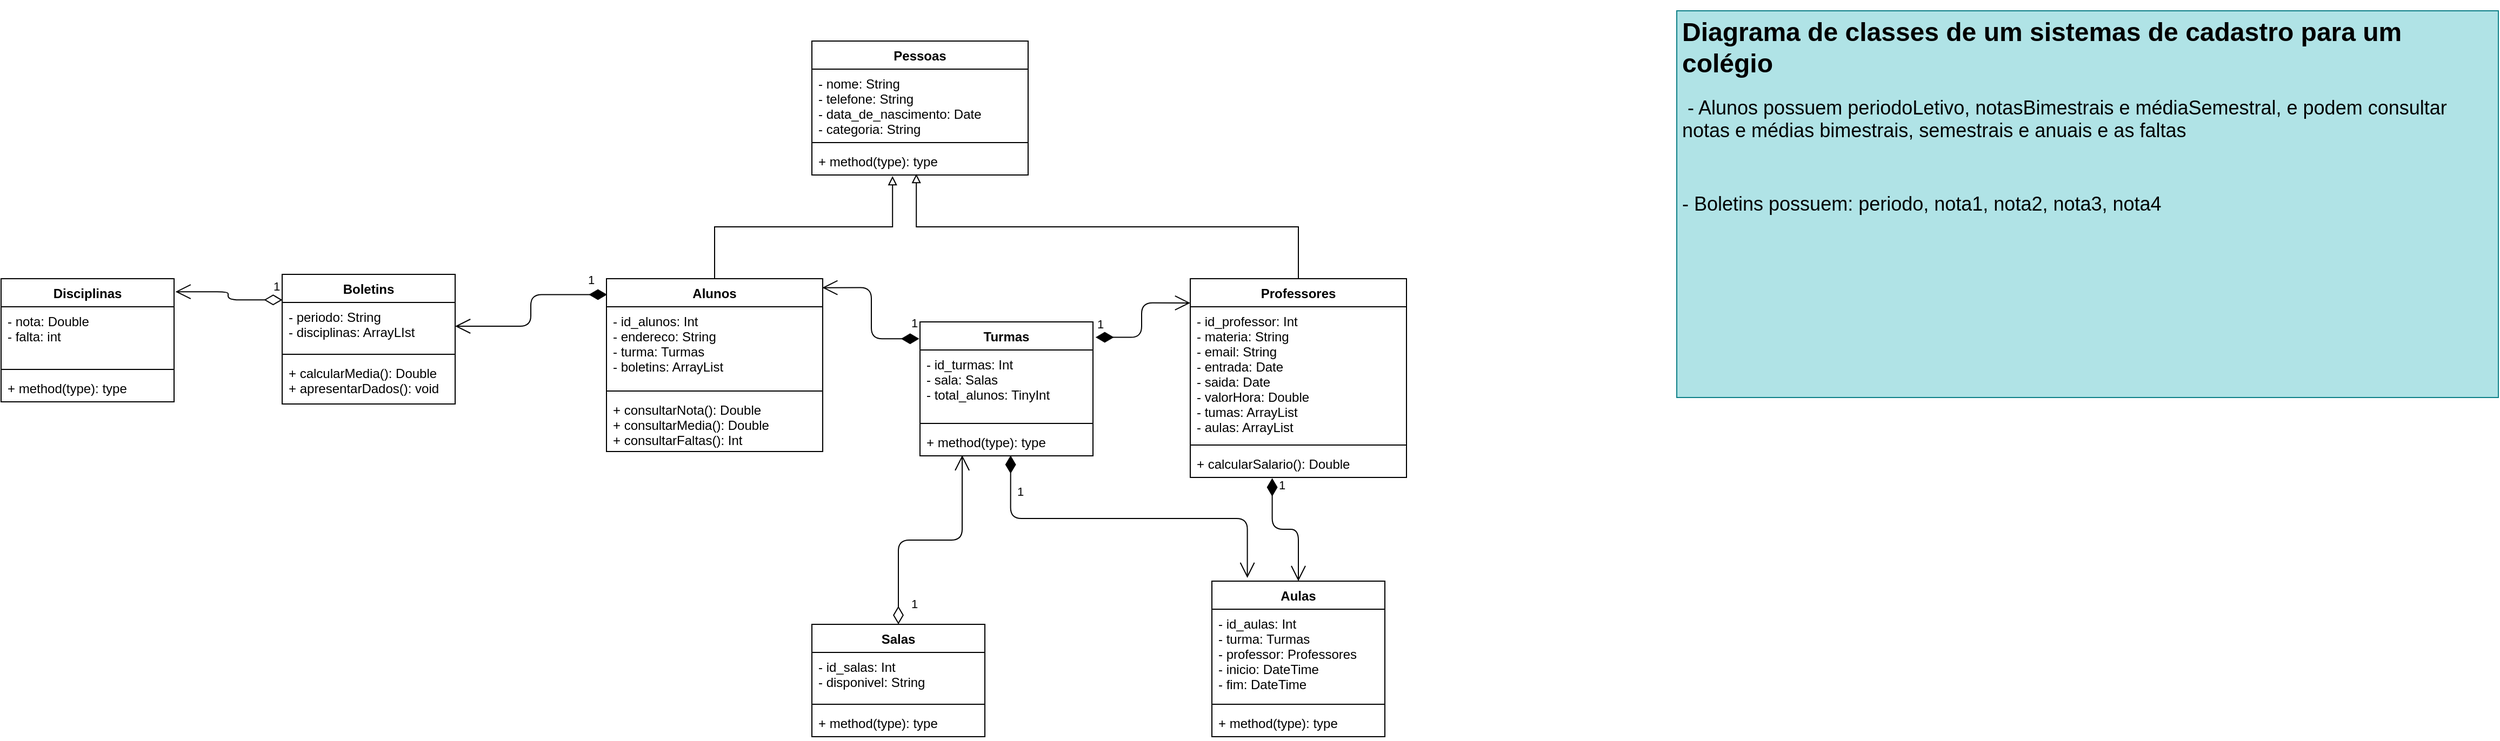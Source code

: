 <mxfile version="15.0.6" type="github">
  <diagram id="3gxOAMbR4RBR5quXN4Fo" name="Page-1">
    <mxGraphModel dx="2310" dy="881" grid="1" gridSize="10" guides="1" tooltips="1" connect="1" arrows="1" fold="1" page="1" pageScale="1" pageWidth="827" pageHeight="1169" math="0" shadow="0">
      <root>
        <mxCell id="0" />
        <mxCell id="1" parent="0" />
        <mxCell id="-NNz_gcLVpYp58dY2-dL-1" value="Turmas" style="swimlane;fontStyle=1;align=center;verticalAlign=top;childLayout=stackLayout;horizontal=1;startSize=26;horizontalStack=0;resizeParent=1;resizeParentMax=0;resizeLast=0;collapsible=1;marginBottom=0;" parent="1" vertex="1">
          <mxGeometry x="120" y="800" width="160" height="124" as="geometry" />
        </mxCell>
        <mxCell id="-NNz_gcLVpYp58dY2-dL-2" value="- id_turmas: Int&#xa;- sala: Salas&#xa;- total_alunos: TinyInt" style="text;strokeColor=none;fillColor=none;align=left;verticalAlign=top;spacingLeft=4;spacingRight=4;overflow=hidden;rotatable=0;points=[[0,0.5],[1,0.5]];portConstraint=eastwest;" parent="-NNz_gcLVpYp58dY2-dL-1" vertex="1">
          <mxGeometry y="26" width="160" height="64" as="geometry" />
        </mxCell>
        <mxCell id="-NNz_gcLVpYp58dY2-dL-3" value="" style="line;strokeWidth=1;fillColor=none;align=left;verticalAlign=middle;spacingTop=-1;spacingLeft=3;spacingRight=3;rotatable=0;labelPosition=right;points=[];portConstraint=eastwest;" parent="-NNz_gcLVpYp58dY2-dL-1" vertex="1">
          <mxGeometry y="90" width="160" height="8" as="geometry" />
        </mxCell>
        <mxCell id="-NNz_gcLVpYp58dY2-dL-4" value="+ method(type): type" style="text;strokeColor=none;fillColor=none;align=left;verticalAlign=top;spacingLeft=4;spacingRight=4;overflow=hidden;rotatable=0;points=[[0,0.5],[1,0.5]];portConstraint=eastwest;" parent="-NNz_gcLVpYp58dY2-dL-1" vertex="1">
          <mxGeometry y="98" width="160" height="26" as="geometry" />
        </mxCell>
        <mxCell id="QVgde0wYcYvtslcCwDm_-1" value="Salas" style="swimlane;fontStyle=1;align=center;verticalAlign=top;childLayout=stackLayout;horizontal=1;startSize=26;horizontalStack=0;resizeParent=1;resizeParentMax=0;resizeLast=0;collapsible=1;marginBottom=0;" parent="1" vertex="1">
          <mxGeometry x="20" y="1080" width="160" height="104" as="geometry" />
        </mxCell>
        <mxCell id="QVgde0wYcYvtslcCwDm_-2" value="- id_salas: Int&#xa;- disponivel: String&#xa;" style="text;strokeColor=none;fillColor=none;align=left;verticalAlign=top;spacingLeft=4;spacingRight=4;overflow=hidden;rotatable=0;points=[[0,0.5],[1,0.5]];portConstraint=eastwest;" parent="QVgde0wYcYvtslcCwDm_-1" vertex="1">
          <mxGeometry y="26" width="160" height="44" as="geometry" />
        </mxCell>
        <mxCell id="QVgde0wYcYvtslcCwDm_-3" value="" style="line;strokeWidth=1;fillColor=none;align=left;verticalAlign=middle;spacingTop=-1;spacingLeft=3;spacingRight=3;rotatable=0;labelPosition=right;points=[];portConstraint=eastwest;" parent="QVgde0wYcYvtslcCwDm_-1" vertex="1">
          <mxGeometry y="70" width="160" height="8" as="geometry" />
        </mxCell>
        <mxCell id="QVgde0wYcYvtslcCwDm_-4" value="+ method(type): type" style="text;strokeColor=none;fillColor=none;align=left;verticalAlign=top;spacingLeft=4;spacingRight=4;overflow=hidden;rotatable=0;points=[[0,0.5],[1,0.5]];portConstraint=eastwest;" parent="QVgde0wYcYvtslcCwDm_-1" vertex="1">
          <mxGeometry y="78" width="160" height="26" as="geometry" />
        </mxCell>
        <mxCell id="QVgde0wYcYvtslcCwDm_-5" value="Aulas" style="swimlane;fontStyle=1;align=center;verticalAlign=top;childLayout=stackLayout;horizontal=1;startSize=26;horizontalStack=0;resizeParent=1;resizeParentMax=0;resizeLast=0;collapsible=1;marginBottom=0;" parent="1" vertex="1">
          <mxGeometry x="390" y="1040" width="160" height="144" as="geometry" />
        </mxCell>
        <mxCell id="QVgde0wYcYvtslcCwDm_-6" value="- id_aulas: Int&#xa;- turma: Turmas&#xa;- professor: Professores&#xa;- inicio: DateTime&#xa;- fim: DateTime&#xa;" style="text;strokeColor=none;fillColor=none;align=left;verticalAlign=top;spacingLeft=4;spacingRight=4;overflow=hidden;rotatable=0;points=[[0,0.5],[1,0.5]];portConstraint=eastwest;" parent="QVgde0wYcYvtslcCwDm_-5" vertex="1">
          <mxGeometry y="26" width="160" height="84" as="geometry" />
        </mxCell>
        <mxCell id="QVgde0wYcYvtslcCwDm_-7" value="" style="line;strokeWidth=1;fillColor=none;align=left;verticalAlign=middle;spacingTop=-1;spacingLeft=3;spacingRight=3;rotatable=0;labelPosition=right;points=[];portConstraint=eastwest;" parent="QVgde0wYcYvtslcCwDm_-5" vertex="1">
          <mxGeometry y="110" width="160" height="8" as="geometry" />
        </mxCell>
        <mxCell id="QVgde0wYcYvtslcCwDm_-8" value="+ method(type): type" style="text;strokeColor=none;fillColor=none;align=left;verticalAlign=top;spacingLeft=4;spacingRight=4;overflow=hidden;rotatable=0;points=[[0,0.5],[1,0.5]];portConstraint=eastwest;" parent="QVgde0wYcYvtslcCwDm_-5" vertex="1">
          <mxGeometry y="118" width="160" height="26" as="geometry" />
        </mxCell>
        <mxCell id="nOvZRza75PGBeKDB9BoI-12" style="edgeStyle=orthogonalEdgeStyle;rounded=0;orthogonalLoop=1;jettySize=auto;html=1;entryX=0.483;entryY=0.962;entryDx=0;entryDy=0;entryPerimeter=0;endArrow=block;endFill=0;" edge="1" parent="1" source="QVgde0wYcYvtslcCwDm_-9" target="nOvZRza75PGBeKDB9BoI-10">
          <mxGeometry relative="1" as="geometry" />
        </mxCell>
        <mxCell id="QVgde0wYcYvtslcCwDm_-9" value="Professores" style="swimlane;fontStyle=1;align=center;verticalAlign=top;childLayout=stackLayout;horizontal=1;startSize=26;horizontalStack=0;resizeParent=1;resizeParentMax=0;resizeLast=0;collapsible=1;marginBottom=0;" parent="1" vertex="1">
          <mxGeometry x="370" y="760" width="200" height="184" as="geometry" />
        </mxCell>
        <mxCell id="QVgde0wYcYvtslcCwDm_-10" value="- id_professor: Int&#xa;- materia: String&#xa;- email: String&#xa;- entrada: Date&#xa;- saida: Date&#xa;- valorHora: Double&#xa;- tumas: ArrayList&#xa;- aulas: ArrayList" style="text;strokeColor=none;fillColor=none;align=left;verticalAlign=top;spacingLeft=4;spacingRight=4;overflow=hidden;rotatable=0;points=[[0,0.5],[1,0.5]];portConstraint=eastwest;" parent="QVgde0wYcYvtslcCwDm_-9" vertex="1">
          <mxGeometry y="26" width="200" height="124" as="geometry" />
        </mxCell>
        <mxCell id="QVgde0wYcYvtslcCwDm_-11" value="" style="line;strokeWidth=1;fillColor=none;align=left;verticalAlign=middle;spacingTop=-1;spacingLeft=3;spacingRight=3;rotatable=0;labelPosition=right;points=[];portConstraint=eastwest;" parent="QVgde0wYcYvtslcCwDm_-9" vertex="1">
          <mxGeometry y="150" width="200" height="8" as="geometry" />
        </mxCell>
        <mxCell id="QVgde0wYcYvtslcCwDm_-12" value="+ calcularSalario(): Double" style="text;strokeColor=none;fillColor=none;align=left;verticalAlign=top;spacingLeft=4;spacingRight=4;overflow=hidden;rotatable=0;points=[[0,0.5],[1,0.5]];portConstraint=eastwest;" parent="QVgde0wYcYvtslcCwDm_-9" vertex="1">
          <mxGeometry y="158" width="200" height="26" as="geometry" />
        </mxCell>
        <mxCell id="nOvZRza75PGBeKDB9BoI-11" style="edgeStyle=orthogonalEdgeStyle;rounded=0;orthogonalLoop=1;jettySize=auto;html=1;entryX=0.373;entryY=1.038;entryDx=0;entryDy=0;entryPerimeter=0;endArrow=block;endFill=0;" edge="1" parent="1" source="QVgde0wYcYvtslcCwDm_-17" target="nOvZRza75PGBeKDB9BoI-10">
          <mxGeometry relative="1" as="geometry" />
        </mxCell>
        <mxCell id="QVgde0wYcYvtslcCwDm_-17" value="Alunos" style="swimlane;fontStyle=1;align=center;verticalAlign=top;childLayout=stackLayout;horizontal=1;startSize=26;horizontalStack=0;resizeParent=1;resizeParentMax=0;resizeLast=0;collapsible=1;marginBottom=0;" parent="1" vertex="1">
          <mxGeometry x="-170" y="760" width="200" height="160" as="geometry" />
        </mxCell>
        <mxCell id="nOvZRza75PGBeKDB9BoI-19" value="- id_alunos: Int&#xa;- endereco: String&#xa;- turma: Turmas&#xa;- boletins: ArrayList&#xa;" style="text;strokeColor=none;fillColor=none;align=left;verticalAlign=top;spacingLeft=4;spacingRight=4;overflow=hidden;rotatable=0;points=[[0,0.5],[1,0.5]];portConstraint=eastwest;" vertex="1" parent="QVgde0wYcYvtslcCwDm_-17">
          <mxGeometry y="26" width="200" height="74" as="geometry" />
        </mxCell>
        <mxCell id="QVgde0wYcYvtslcCwDm_-19" value="" style="line;strokeWidth=1;fillColor=none;align=left;verticalAlign=middle;spacingTop=-1;spacingLeft=3;spacingRight=3;rotatable=0;labelPosition=right;points=[];portConstraint=eastwest;" parent="QVgde0wYcYvtslcCwDm_-17" vertex="1">
          <mxGeometry y="100" width="200" height="8" as="geometry" />
        </mxCell>
        <mxCell id="QVgde0wYcYvtslcCwDm_-20" value="+ consultarNota(): Double&#xa;+ consultarMedia(): Double&#xa;+ consultarFaltas(): Int" style="text;strokeColor=none;fillColor=none;align=left;verticalAlign=top;spacingLeft=4;spacingRight=4;overflow=hidden;rotatable=0;points=[[0,0.5],[1,0.5]];portConstraint=eastwest;" parent="QVgde0wYcYvtslcCwDm_-17" vertex="1">
          <mxGeometry y="108" width="200" height="52" as="geometry" />
        </mxCell>
        <mxCell id="nOvZRza75PGBeKDB9BoI-1" value="&lt;h1 align=&quot;left&quot;&gt;Diagrama de classes de um sistemas de cadastro para um colégio&lt;br&gt;&lt;/h1&gt;&lt;p align=&quot;left&quot;&gt;&lt;span style=&quot;font-size: 18px&quot;&gt;&amp;nbsp;- Alunos possuem periodoLetivo, notasBimestrais e médiaSemestral, e podem consultar notas e médias bimestrais, semestrais e anuais e as faltas&lt;/span&gt;&lt;/p&gt;&lt;p align=&quot;left&quot;&gt;&lt;span style=&quot;font-size: 18px&quot;&gt;&lt;br&gt;&lt;/span&gt;&lt;/p&gt;&lt;p align=&quot;left&quot;&gt;&lt;span style=&quot;font-size: 18px&quot;&gt;- Boletins possuem: periodo, nota1, nota2, nota3, nota4&lt;/span&gt;&lt;/p&gt;" style="text;html=1;strokeColor=#0e8088;fillColor=#b0e3e6;spacing=5;spacingTop=-20;whiteSpace=wrap;overflow=hidden;rounded=0;align=left;" vertex="1" parent="1">
          <mxGeometry x="820" y="512" width="760" height="358" as="geometry" />
        </mxCell>
        <mxCell id="nOvZRza75PGBeKDB9BoI-7" value="Pessoas" style="swimlane;fontStyle=1;align=center;verticalAlign=top;childLayout=stackLayout;horizontal=1;startSize=26;horizontalStack=0;resizeParent=1;resizeParentMax=0;resizeLast=0;collapsible=1;marginBottom=0;" vertex="1" parent="1">
          <mxGeometry x="20" y="540" width="200" height="124" as="geometry" />
        </mxCell>
        <mxCell id="nOvZRza75PGBeKDB9BoI-8" value="- nome: String&#xa;- telefone: String&#xa;- data_de_nascimento: Date&#xa;- categoria: String&#xa;" style="text;strokeColor=none;fillColor=none;align=left;verticalAlign=top;spacingLeft=4;spacingRight=4;overflow=hidden;rotatable=0;points=[[0,0.5],[1,0.5]];portConstraint=eastwest;" vertex="1" parent="nOvZRza75PGBeKDB9BoI-7">
          <mxGeometry y="26" width="200" height="64" as="geometry" />
        </mxCell>
        <mxCell id="nOvZRza75PGBeKDB9BoI-9" value="" style="line;strokeWidth=1;fillColor=none;align=left;verticalAlign=middle;spacingTop=-1;spacingLeft=3;spacingRight=3;rotatable=0;labelPosition=right;points=[];portConstraint=eastwest;" vertex="1" parent="nOvZRza75PGBeKDB9BoI-7">
          <mxGeometry y="90" width="200" height="8" as="geometry" />
        </mxCell>
        <mxCell id="nOvZRza75PGBeKDB9BoI-10" value="+ method(type): type" style="text;strokeColor=none;fillColor=none;align=left;verticalAlign=top;spacingLeft=4;spacingRight=4;overflow=hidden;rotatable=0;points=[[0,0.5],[1,0.5]];portConstraint=eastwest;" vertex="1" parent="nOvZRza75PGBeKDB9BoI-7">
          <mxGeometry y="98" width="200" height="26" as="geometry" />
        </mxCell>
        <mxCell id="nOvZRza75PGBeKDB9BoI-13" value="Boletins" style="swimlane;fontStyle=1;align=center;verticalAlign=top;childLayout=stackLayout;horizontal=1;startSize=26;horizontalStack=0;resizeParent=1;resizeParentMax=0;resizeLast=0;collapsible=1;marginBottom=0;" vertex="1" parent="1">
          <mxGeometry x="-470" y="756" width="160" height="120" as="geometry" />
        </mxCell>
        <mxCell id="nOvZRza75PGBeKDB9BoI-14" value="- periodo: String&#xa;- disciplinas: ArrayLIst" style="text;strokeColor=none;fillColor=none;align=left;verticalAlign=top;spacingLeft=4;spacingRight=4;overflow=hidden;rotatable=0;points=[[0,0.5],[1,0.5]];portConstraint=eastwest;" vertex="1" parent="nOvZRza75PGBeKDB9BoI-13">
          <mxGeometry y="26" width="160" height="44" as="geometry" />
        </mxCell>
        <mxCell id="nOvZRza75PGBeKDB9BoI-15" value="" style="line;strokeWidth=1;fillColor=none;align=left;verticalAlign=middle;spacingTop=-1;spacingLeft=3;spacingRight=3;rotatable=0;labelPosition=right;points=[];portConstraint=eastwest;" vertex="1" parent="nOvZRza75PGBeKDB9BoI-13">
          <mxGeometry y="70" width="160" height="8" as="geometry" />
        </mxCell>
        <mxCell id="nOvZRza75PGBeKDB9BoI-16" value="+ calcularMedia(): Double&#xa;+ apresentarDados(): void" style="text;strokeColor=none;fillColor=none;align=left;verticalAlign=top;spacingLeft=4;spacingRight=4;overflow=hidden;rotatable=0;points=[[0,0.5],[1,0.5]];portConstraint=eastwest;" vertex="1" parent="nOvZRza75PGBeKDB9BoI-13">
          <mxGeometry y="78" width="160" height="42" as="geometry" />
        </mxCell>
        <mxCell id="nOvZRza75PGBeKDB9BoI-18" value="1" style="endArrow=open;html=1;endSize=12;startArrow=diamondThin;startSize=14;startFill=1;edgeStyle=orthogonalEdgeStyle;align=left;verticalAlign=bottom;exitX=0.003;exitY=0.092;exitDx=0;exitDy=0;entryX=1;entryY=0.5;entryDx=0;entryDy=0;exitPerimeter=0;" edge="1" parent="1" source="QVgde0wYcYvtslcCwDm_-17" target="nOvZRza75PGBeKDB9BoI-14">
          <mxGeometry x="-0.764" y="-5" relative="1" as="geometry">
            <mxPoint x="-173.4" y="903.882" as="sourcePoint" />
            <mxPoint x="10" y="740" as="targetPoint" />
            <mxPoint as="offset" />
          </mxGeometry>
        </mxCell>
        <mxCell id="nOvZRza75PGBeKDB9BoI-22" value="1" style="endArrow=open;html=1;endSize=12;startArrow=diamondThin;startSize=14;startFill=1;edgeStyle=orthogonalEdgeStyle;align=left;verticalAlign=bottom;exitX=-0.004;exitY=0.126;exitDx=0;exitDy=0;exitPerimeter=0;entryX=0.998;entryY=0.052;entryDx=0;entryDy=0;entryPerimeter=0;" edge="1" parent="1" source="-NNz_gcLVpYp58dY2-dL-1" target="QVgde0wYcYvtslcCwDm_-17">
          <mxGeometry x="-0.863" y="-6" relative="1" as="geometry">
            <mxPoint x="-160" y="1050" as="sourcePoint" />
            <mxPoint y="1050" as="targetPoint" />
            <mxPoint as="offset" />
          </mxGeometry>
        </mxCell>
        <mxCell id="nOvZRza75PGBeKDB9BoI-23" value="1" style="endArrow=open;html=1;endSize=12;startArrow=diamondThin;startSize=14;startFill=1;edgeStyle=orthogonalEdgeStyle;align=left;verticalAlign=bottom;exitX=1.015;exitY=0.115;exitDx=0;exitDy=0;exitPerimeter=0;entryX=0;entryY=0.122;entryDx=0;entryDy=0;entryPerimeter=0;" edge="1" parent="1" source="-NNz_gcLVpYp58dY2-dL-1" target="QVgde0wYcYvtslcCwDm_-9">
          <mxGeometry x="-1" y="3" relative="1" as="geometry">
            <mxPoint x="190" y="1090" as="sourcePoint" />
            <mxPoint x="280" y="920" as="targetPoint" />
          </mxGeometry>
        </mxCell>
        <mxCell id="nOvZRza75PGBeKDB9BoI-24" value="1" style="endArrow=open;html=1;endSize=12;startArrow=diamondThin;startSize=14;startFill=0;edgeStyle=orthogonalEdgeStyle;align=left;verticalAlign=bottom;exitX=0.5;exitY=0;exitDx=0;exitDy=0;entryX=0.244;entryY=0.977;entryDx=0;entryDy=0;entryPerimeter=0;" edge="1" parent="1" source="QVgde0wYcYvtslcCwDm_-1" target="-NNz_gcLVpYp58dY2-dL-4">
          <mxGeometry x="-0.904" y="-10" relative="1" as="geometry">
            <mxPoint x="150" y="1050" as="sourcePoint" />
            <mxPoint x="310" y="1050" as="targetPoint" />
            <mxPoint as="offset" />
          </mxGeometry>
        </mxCell>
        <mxCell id="nOvZRza75PGBeKDB9BoI-26" value="1" style="endArrow=open;html=1;endSize=12;startArrow=diamondThin;startSize=14;startFill=1;edgeStyle=orthogonalEdgeStyle;align=left;verticalAlign=bottom;exitX=0.379;exitY=1.026;exitDx=0;exitDy=0;exitPerimeter=0;entryX=0.5;entryY=0;entryDx=0;entryDy=0;" edge="1" parent="1" source="QVgde0wYcYvtslcCwDm_-12" target="QVgde0wYcYvtslcCwDm_-5">
          <mxGeometry x="-0.744" y="4" relative="1" as="geometry">
            <mxPoint x="380" y="1000" as="sourcePoint" />
            <mxPoint x="540" y="1000" as="targetPoint" />
            <mxPoint as="offset" />
          </mxGeometry>
        </mxCell>
        <mxCell id="nOvZRza75PGBeKDB9BoI-27" value="1" style="endArrow=open;html=1;endSize=12;startArrow=diamondThin;startSize=14;startFill=1;edgeStyle=orthogonalEdgeStyle;align=left;verticalAlign=bottom;exitX=0.524;exitY=0.984;exitDx=0;exitDy=0;exitPerimeter=0;entryX=0.205;entryY=-0.021;entryDx=0;entryDy=0;entryPerimeter=0;" edge="1" parent="1" source="-NNz_gcLVpYp58dY2-dL-4" target="QVgde0wYcYvtslcCwDm_-5">
          <mxGeometry x="-0.744" y="4" relative="1" as="geometry">
            <mxPoint x="255.8" y="984.676" as="sourcePoint" />
            <mxPoint x="280" y="1080" as="targetPoint" />
            <mxPoint as="offset" />
          </mxGeometry>
        </mxCell>
        <mxCell id="nOvZRza75PGBeKDB9BoI-28" value="Disciplinas" style="swimlane;fontStyle=1;align=center;verticalAlign=top;childLayout=stackLayout;horizontal=1;startSize=26;horizontalStack=0;resizeParent=1;resizeParentMax=0;resizeLast=0;collapsible=1;marginBottom=0;" vertex="1" parent="1">
          <mxGeometry x="-730" y="760" width="160" height="114" as="geometry" />
        </mxCell>
        <mxCell id="nOvZRza75PGBeKDB9BoI-29" value="- nota: Double&#xa;- falta: int" style="text;strokeColor=none;fillColor=none;align=left;verticalAlign=top;spacingLeft=4;spacingRight=4;overflow=hidden;rotatable=0;points=[[0,0.5],[1,0.5]];portConstraint=eastwest;" vertex="1" parent="nOvZRza75PGBeKDB9BoI-28">
          <mxGeometry y="26" width="160" height="54" as="geometry" />
        </mxCell>
        <mxCell id="nOvZRza75PGBeKDB9BoI-30" value="" style="line;strokeWidth=1;fillColor=none;align=left;verticalAlign=middle;spacingTop=-1;spacingLeft=3;spacingRight=3;rotatable=0;labelPosition=right;points=[];portConstraint=eastwest;" vertex="1" parent="nOvZRza75PGBeKDB9BoI-28">
          <mxGeometry y="80" width="160" height="8" as="geometry" />
        </mxCell>
        <mxCell id="nOvZRza75PGBeKDB9BoI-31" value="+ method(type): type" style="text;strokeColor=none;fillColor=none;align=left;verticalAlign=top;spacingLeft=4;spacingRight=4;overflow=hidden;rotatable=0;points=[[0,0.5],[1,0.5]];portConstraint=eastwest;" vertex="1" parent="nOvZRza75PGBeKDB9BoI-28">
          <mxGeometry y="88" width="160" height="26" as="geometry" />
        </mxCell>
        <mxCell id="nOvZRza75PGBeKDB9BoI-33" value="1" style="endArrow=open;html=1;endSize=12;startArrow=diamondThin;startSize=14;startFill=0;edgeStyle=orthogonalEdgeStyle;align=left;verticalAlign=bottom;exitX=0.001;exitY=0.197;exitDx=0;exitDy=0;exitPerimeter=0;entryX=1.008;entryY=0.106;entryDx=0;entryDy=0;entryPerimeter=0;" edge="1" parent="1" source="nOvZRza75PGBeKDB9BoI-13" target="nOvZRza75PGBeKDB9BoI-28">
          <mxGeometry x="-0.803" y="-4" relative="1" as="geometry">
            <mxPoint x="-570" y="820" as="sourcePoint" />
            <mxPoint x="-410" y="820" as="targetPoint" />
            <mxPoint as="offset" />
          </mxGeometry>
        </mxCell>
      </root>
    </mxGraphModel>
  </diagram>
</mxfile>
